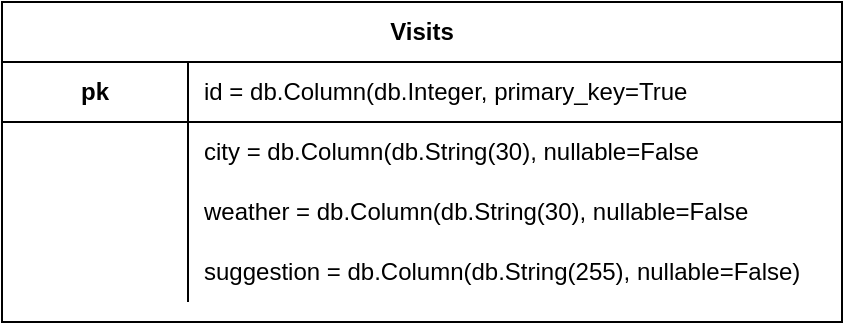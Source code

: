 <mxfile version="13.10.5" type="device"><diagram id="C5RBs43oDa-KdzZeNtuy" name="Page-1"><mxGraphModel dx="782" dy="469" grid="1" gridSize="10" guides="1" tooltips="1" connect="1" arrows="1" fold="1" page="1" pageScale="1" pageWidth="827" pageHeight="1169" math="0" shadow="0"><root><mxCell id="WIyWlLk6GJQsqaUBKTNV-0"/><mxCell id="WIyWlLk6GJQsqaUBKTNV-1" parent="WIyWlLk6GJQsqaUBKTNV-0"/><mxCell id="6y2HqZcekWxzw3MEshWa-1" value="Visits" style="shape=table;html=1;whiteSpace=wrap;startSize=30;container=1;collapsible=0;childLayout=tableLayout;fixedRows=1;rowLines=0;fontStyle=1;align=center;" vertex="1" parent="WIyWlLk6GJQsqaUBKTNV-1"><mxGeometry x="180" y="120" width="420" height="160" as="geometry"/></mxCell><mxCell id="6y2HqZcekWxzw3MEshWa-2" value="" style="shape=partialRectangle;html=1;whiteSpace=wrap;collapsible=0;dropTarget=0;pointerEvents=0;fillColor=none;top=0;left=0;bottom=1;right=0;points=[[0,0.5],[1,0.5]];portConstraint=eastwest;" vertex="1" parent="6y2HqZcekWxzw3MEshWa-1"><mxGeometry y="30" width="420" height="30" as="geometry"/></mxCell><mxCell id="6y2HqZcekWxzw3MEshWa-3" value="&lt;b&gt;pk&lt;/b&gt;" style="shape=partialRectangle;html=1;whiteSpace=wrap;connectable=0;fillColor=none;top=0;left=0;bottom=0;right=0;overflow=hidden;" vertex="1" parent="6y2HqZcekWxzw3MEshWa-2"><mxGeometry width="93" height="30" as="geometry"/></mxCell><mxCell id="6y2HqZcekWxzw3MEshWa-4" value="id = db.Column(db.Integer, primary_key=True" style="shape=partialRectangle;html=1;whiteSpace=wrap;connectable=0;fillColor=none;top=0;left=0;bottom=0;right=0;align=left;spacingLeft=6;overflow=hidden;" vertex="1" parent="6y2HqZcekWxzw3MEshWa-2"><mxGeometry x="93" width="327" height="30" as="geometry"/></mxCell><mxCell id="6y2HqZcekWxzw3MEshWa-5" value="" style="shape=partialRectangle;html=1;whiteSpace=wrap;collapsible=0;dropTarget=0;pointerEvents=0;fillColor=none;top=0;left=0;bottom=0;right=0;points=[[0,0.5],[1,0.5]];portConstraint=eastwest;" vertex="1" parent="6y2HqZcekWxzw3MEshWa-1"><mxGeometry y="60" width="420" height="30" as="geometry"/></mxCell><mxCell id="6y2HqZcekWxzw3MEshWa-6" value="" style="shape=partialRectangle;html=1;whiteSpace=wrap;connectable=0;fillColor=none;top=0;left=0;bottom=0;right=0;overflow=hidden;" vertex="1" parent="6y2HqZcekWxzw3MEshWa-5"><mxGeometry width="93" height="30" as="geometry"/></mxCell><mxCell id="6y2HqZcekWxzw3MEshWa-7" value="city = db.Column(db.String(30), nullable=False" style="shape=partialRectangle;html=1;whiteSpace=wrap;connectable=0;fillColor=none;top=0;left=0;bottom=0;right=0;align=left;spacingLeft=6;overflow=hidden;" vertex="1" parent="6y2HqZcekWxzw3MEshWa-5"><mxGeometry x="93" width="327" height="30" as="geometry"/></mxCell><mxCell id="6y2HqZcekWxzw3MEshWa-8" value="" style="shape=partialRectangle;html=1;whiteSpace=wrap;collapsible=0;dropTarget=0;pointerEvents=0;fillColor=none;top=0;left=0;bottom=0;right=0;points=[[0,0.5],[1,0.5]];portConstraint=eastwest;" vertex="1" parent="6y2HqZcekWxzw3MEshWa-1"><mxGeometry y="90" width="420" height="30" as="geometry"/></mxCell><mxCell id="6y2HqZcekWxzw3MEshWa-9" value="" style="shape=partialRectangle;html=1;whiteSpace=wrap;connectable=0;fillColor=none;top=0;left=0;bottom=0;right=0;overflow=hidden;" vertex="1" parent="6y2HqZcekWxzw3MEshWa-8"><mxGeometry width="93" height="30" as="geometry"/></mxCell><mxCell id="6y2HqZcekWxzw3MEshWa-10" value="weather = db.Column(db.String(30), nullable=False" style="shape=partialRectangle;html=1;whiteSpace=wrap;connectable=0;fillColor=none;top=0;left=0;bottom=0;right=0;align=left;spacingLeft=6;overflow=hidden;" vertex="1" parent="6y2HqZcekWxzw3MEshWa-8"><mxGeometry x="93" width="327" height="30" as="geometry"/></mxCell><mxCell id="6y2HqZcekWxzw3MEshWa-22" style="shape=partialRectangle;html=1;whiteSpace=wrap;collapsible=0;dropTarget=0;pointerEvents=0;fillColor=none;top=0;left=0;bottom=0;right=0;points=[[0,0.5],[1,0.5]];portConstraint=eastwest;" vertex="1" parent="6y2HqZcekWxzw3MEshWa-1"><mxGeometry y="120" width="420" height="30" as="geometry"/></mxCell><mxCell id="6y2HqZcekWxzw3MEshWa-23" style="shape=partialRectangle;html=1;whiteSpace=wrap;connectable=0;fillColor=none;top=0;left=0;bottom=0;right=0;overflow=hidden;" vertex="1" parent="6y2HqZcekWxzw3MEshWa-22"><mxGeometry width="93" height="30" as="geometry"/></mxCell><mxCell id="6y2HqZcekWxzw3MEshWa-24" value="suggestion = db.Column(db.String(255), nullable=False)" style="shape=partialRectangle;html=1;whiteSpace=wrap;connectable=0;fillColor=none;top=0;left=0;bottom=0;right=0;align=left;spacingLeft=6;overflow=hidden;" vertex="1" parent="6y2HqZcekWxzw3MEshWa-22"><mxGeometry x="93" width="327" height="30" as="geometry"/></mxCell></root></mxGraphModel></diagram></mxfile>